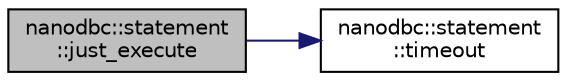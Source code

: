 digraph "nanodbc::statement::just_execute"
{
 // LATEX_PDF_SIZE
  edge [fontname="Helvetica",fontsize="10",labelfontname="Helvetica",labelfontsize="10"];
  node [fontname="Helvetica",fontsize="10",shape=record];
  rankdir="LR";
  Node60 [label="nanodbc::statement\l::just_execute",height=0.2,width=0.4,color="black", fillcolor="grey75", style="filled", fontcolor="black",tooltip="Execute the previously prepared query now without constructing result object."];
  Node60 -> Node61 [color="midnightblue",fontsize="10",style="solid"];
  Node61 [label="nanodbc::statement\l::timeout",height=0.2,width=0.4,color="black", fillcolor="white", style="filled",URL="$classnanodbc_1_1statement.html#adbd1acbbdcc529dc668bfef341593573",tooltip="Sets the number in seconds before query timeout. Default is 0 indicating no timeout."];
}
